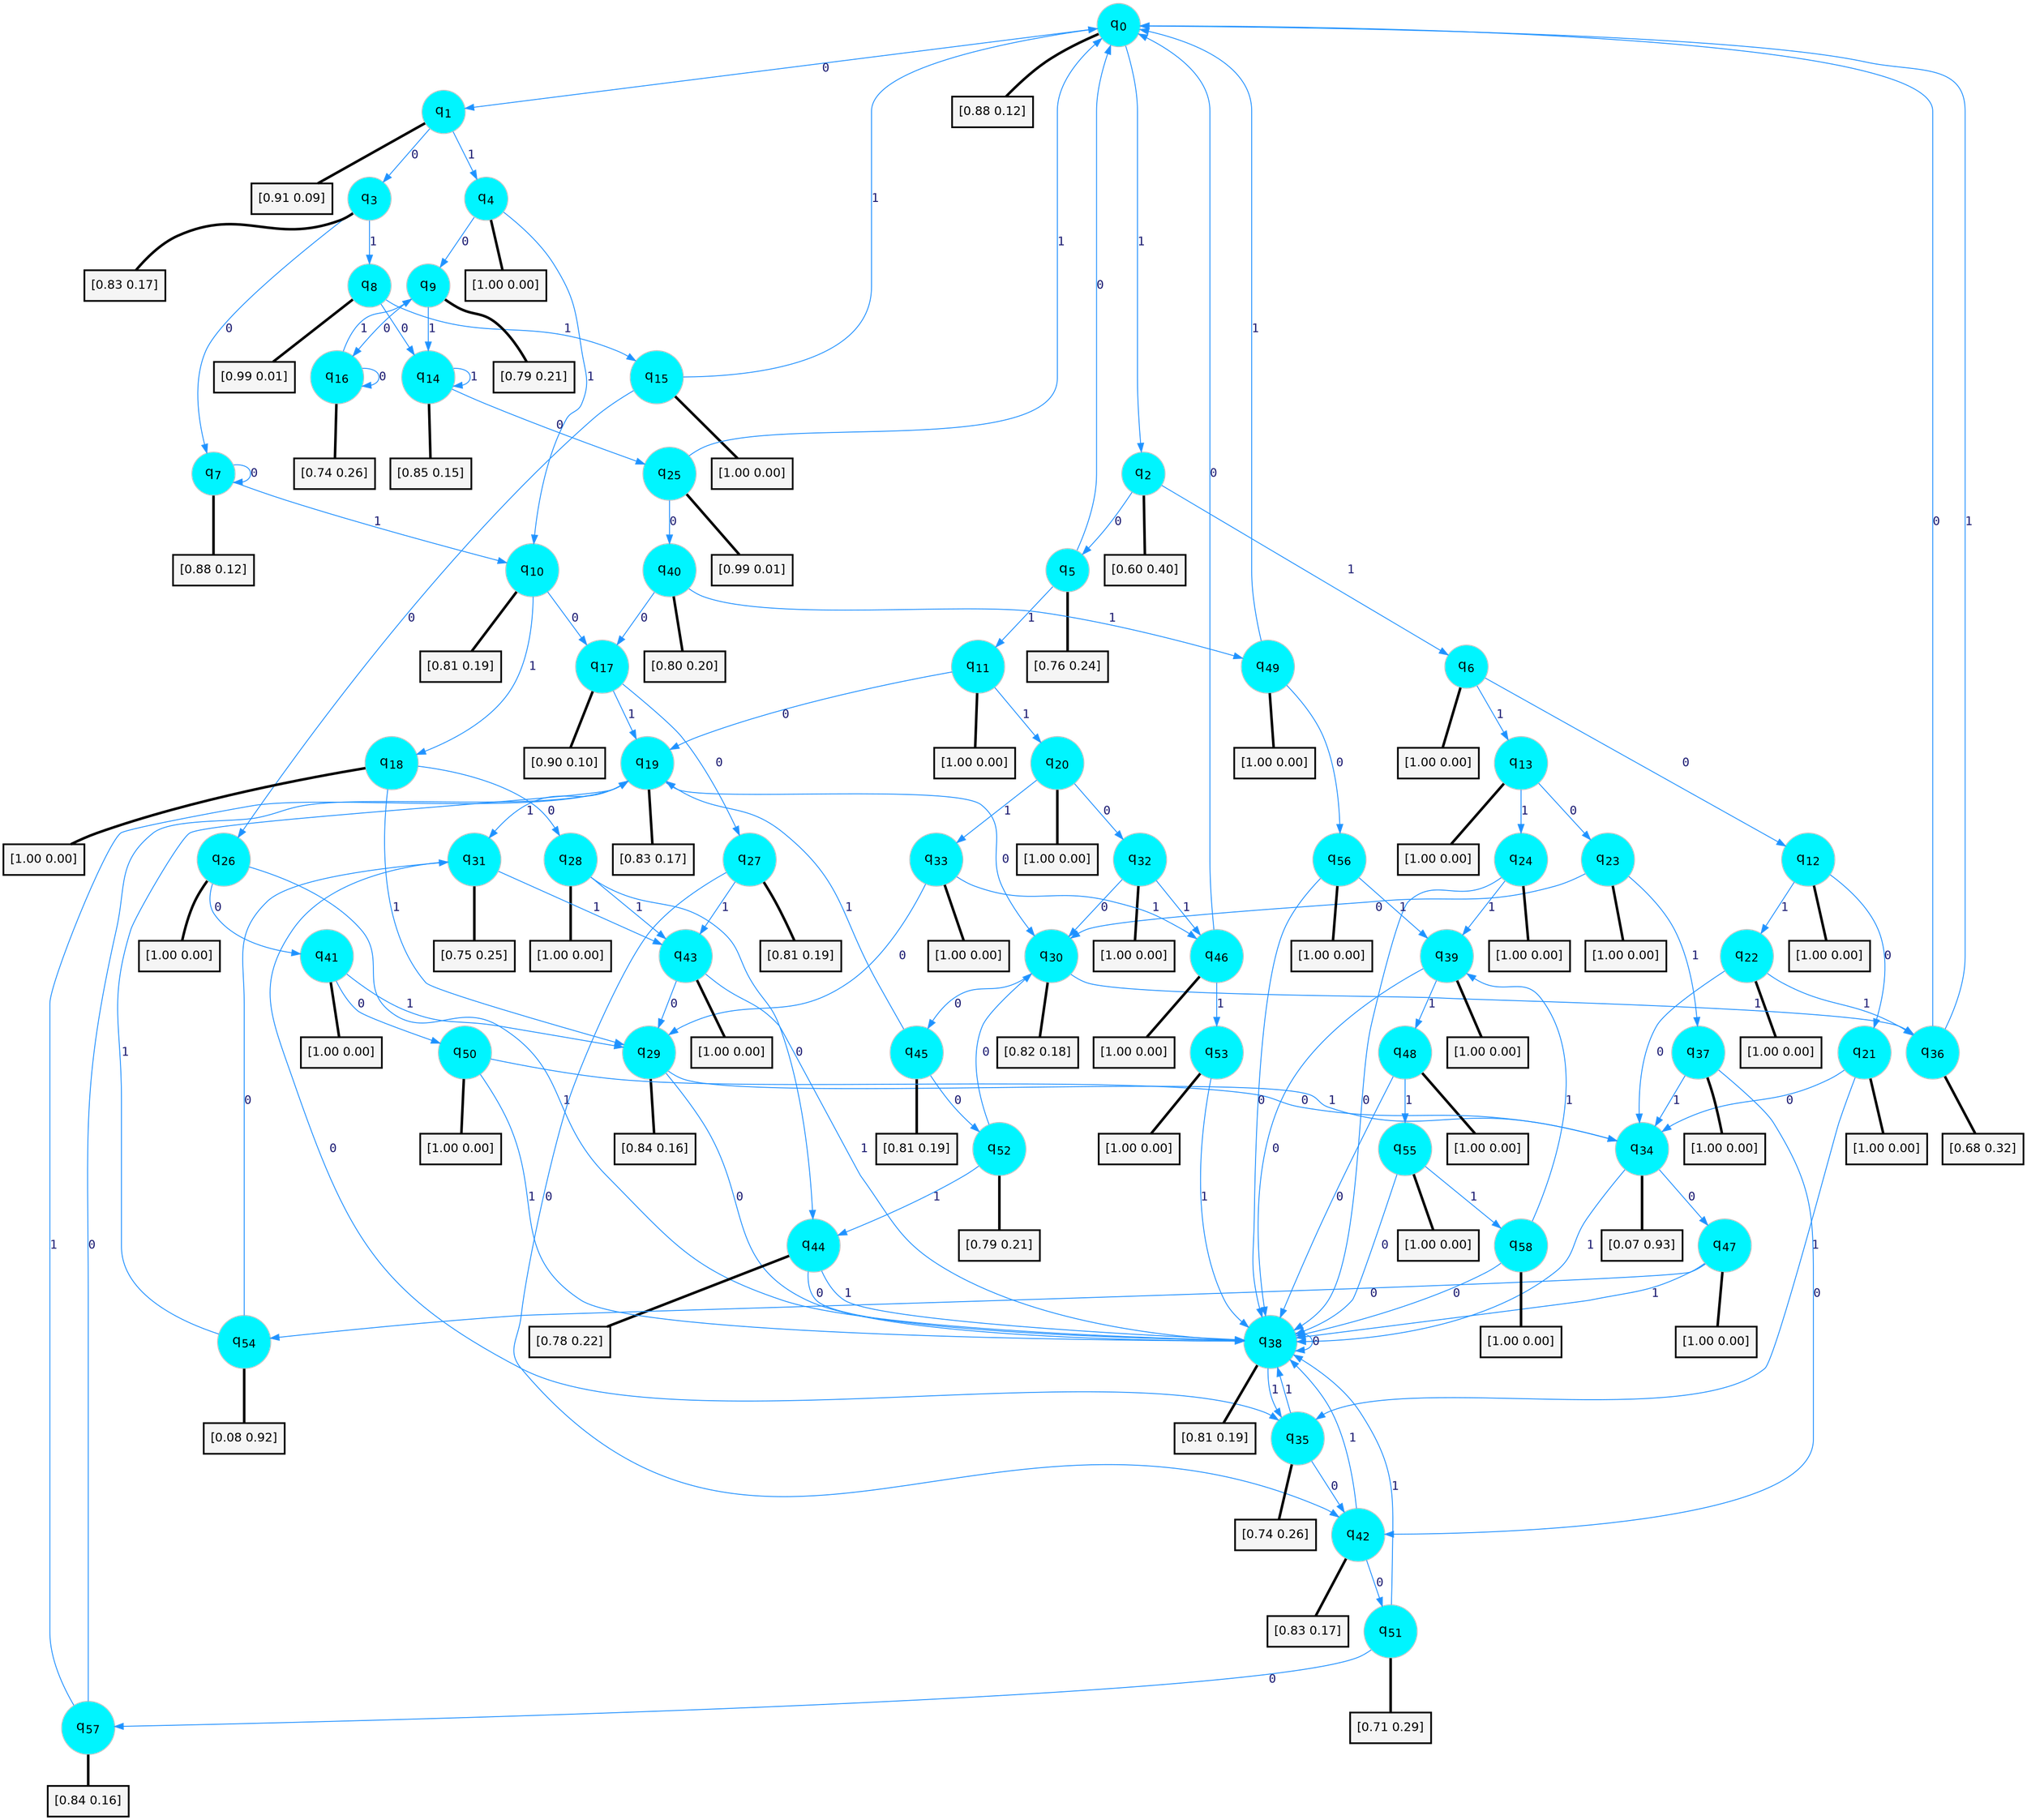 digraph G {
graph [
bgcolor=transparent, dpi=300, rankdir=TD, size="40,25"];
node [
color=gray, fillcolor=turquoise1, fontcolor=black, fontname=Helvetica, fontsize=16, fontweight=bold, shape=circle, style=filled];
edge [
arrowsize=1, color=dodgerblue1, fontcolor=midnightblue, fontname=courier, fontweight=bold, penwidth=1, style=solid, weight=20];
0[label=<q<SUB>0</SUB>>];
1[label=<q<SUB>1</SUB>>];
2[label=<q<SUB>2</SUB>>];
3[label=<q<SUB>3</SUB>>];
4[label=<q<SUB>4</SUB>>];
5[label=<q<SUB>5</SUB>>];
6[label=<q<SUB>6</SUB>>];
7[label=<q<SUB>7</SUB>>];
8[label=<q<SUB>8</SUB>>];
9[label=<q<SUB>9</SUB>>];
10[label=<q<SUB>10</SUB>>];
11[label=<q<SUB>11</SUB>>];
12[label=<q<SUB>12</SUB>>];
13[label=<q<SUB>13</SUB>>];
14[label=<q<SUB>14</SUB>>];
15[label=<q<SUB>15</SUB>>];
16[label=<q<SUB>16</SUB>>];
17[label=<q<SUB>17</SUB>>];
18[label=<q<SUB>18</SUB>>];
19[label=<q<SUB>19</SUB>>];
20[label=<q<SUB>20</SUB>>];
21[label=<q<SUB>21</SUB>>];
22[label=<q<SUB>22</SUB>>];
23[label=<q<SUB>23</SUB>>];
24[label=<q<SUB>24</SUB>>];
25[label=<q<SUB>25</SUB>>];
26[label=<q<SUB>26</SUB>>];
27[label=<q<SUB>27</SUB>>];
28[label=<q<SUB>28</SUB>>];
29[label=<q<SUB>29</SUB>>];
30[label=<q<SUB>30</SUB>>];
31[label=<q<SUB>31</SUB>>];
32[label=<q<SUB>32</SUB>>];
33[label=<q<SUB>33</SUB>>];
34[label=<q<SUB>34</SUB>>];
35[label=<q<SUB>35</SUB>>];
36[label=<q<SUB>36</SUB>>];
37[label=<q<SUB>37</SUB>>];
38[label=<q<SUB>38</SUB>>];
39[label=<q<SUB>39</SUB>>];
40[label=<q<SUB>40</SUB>>];
41[label=<q<SUB>41</SUB>>];
42[label=<q<SUB>42</SUB>>];
43[label=<q<SUB>43</SUB>>];
44[label=<q<SUB>44</SUB>>];
45[label=<q<SUB>45</SUB>>];
46[label=<q<SUB>46</SUB>>];
47[label=<q<SUB>47</SUB>>];
48[label=<q<SUB>48</SUB>>];
49[label=<q<SUB>49</SUB>>];
50[label=<q<SUB>50</SUB>>];
51[label=<q<SUB>51</SUB>>];
52[label=<q<SUB>52</SUB>>];
53[label=<q<SUB>53</SUB>>];
54[label=<q<SUB>54</SUB>>];
55[label=<q<SUB>55</SUB>>];
56[label=<q<SUB>56</SUB>>];
57[label=<q<SUB>57</SUB>>];
58[label=<q<SUB>58</SUB>>];
59[label="[0.88 0.12]", shape=box,fontcolor=black, fontname=Helvetica, fontsize=14, penwidth=2, fillcolor=whitesmoke,color=black];
60[label="[0.91 0.09]", shape=box,fontcolor=black, fontname=Helvetica, fontsize=14, penwidth=2, fillcolor=whitesmoke,color=black];
61[label="[0.60 0.40]", shape=box,fontcolor=black, fontname=Helvetica, fontsize=14, penwidth=2, fillcolor=whitesmoke,color=black];
62[label="[0.83 0.17]", shape=box,fontcolor=black, fontname=Helvetica, fontsize=14, penwidth=2, fillcolor=whitesmoke,color=black];
63[label="[1.00 0.00]", shape=box,fontcolor=black, fontname=Helvetica, fontsize=14, penwidth=2, fillcolor=whitesmoke,color=black];
64[label="[0.76 0.24]", shape=box,fontcolor=black, fontname=Helvetica, fontsize=14, penwidth=2, fillcolor=whitesmoke,color=black];
65[label="[1.00 0.00]", shape=box,fontcolor=black, fontname=Helvetica, fontsize=14, penwidth=2, fillcolor=whitesmoke,color=black];
66[label="[0.88 0.12]", shape=box,fontcolor=black, fontname=Helvetica, fontsize=14, penwidth=2, fillcolor=whitesmoke,color=black];
67[label="[0.99 0.01]", shape=box,fontcolor=black, fontname=Helvetica, fontsize=14, penwidth=2, fillcolor=whitesmoke,color=black];
68[label="[0.79 0.21]", shape=box,fontcolor=black, fontname=Helvetica, fontsize=14, penwidth=2, fillcolor=whitesmoke,color=black];
69[label="[0.81 0.19]", shape=box,fontcolor=black, fontname=Helvetica, fontsize=14, penwidth=2, fillcolor=whitesmoke,color=black];
70[label="[1.00 0.00]", shape=box,fontcolor=black, fontname=Helvetica, fontsize=14, penwidth=2, fillcolor=whitesmoke,color=black];
71[label="[1.00 0.00]", shape=box,fontcolor=black, fontname=Helvetica, fontsize=14, penwidth=2, fillcolor=whitesmoke,color=black];
72[label="[1.00 0.00]", shape=box,fontcolor=black, fontname=Helvetica, fontsize=14, penwidth=2, fillcolor=whitesmoke,color=black];
73[label="[0.85 0.15]", shape=box,fontcolor=black, fontname=Helvetica, fontsize=14, penwidth=2, fillcolor=whitesmoke,color=black];
74[label="[1.00 0.00]", shape=box,fontcolor=black, fontname=Helvetica, fontsize=14, penwidth=2, fillcolor=whitesmoke,color=black];
75[label="[0.74 0.26]", shape=box,fontcolor=black, fontname=Helvetica, fontsize=14, penwidth=2, fillcolor=whitesmoke,color=black];
76[label="[0.90 0.10]", shape=box,fontcolor=black, fontname=Helvetica, fontsize=14, penwidth=2, fillcolor=whitesmoke,color=black];
77[label="[1.00 0.00]", shape=box,fontcolor=black, fontname=Helvetica, fontsize=14, penwidth=2, fillcolor=whitesmoke,color=black];
78[label="[0.83 0.17]", shape=box,fontcolor=black, fontname=Helvetica, fontsize=14, penwidth=2, fillcolor=whitesmoke,color=black];
79[label="[1.00 0.00]", shape=box,fontcolor=black, fontname=Helvetica, fontsize=14, penwidth=2, fillcolor=whitesmoke,color=black];
80[label="[1.00 0.00]", shape=box,fontcolor=black, fontname=Helvetica, fontsize=14, penwidth=2, fillcolor=whitesmoke,color=black];
81[label="[1.00 0.00]", shape=box,fontcolor=black, fontname=Helvetica, fontsize=14, penwidth=2, fillcolor=whitesmoke,color=black];
82[label="[1.00 0.00]", shape=box,fontcolor=black, fontname=Helvetica, fontsize=14, penwidth=2, fillcolor=whitesmoke,color=black];
83[label="[1.00 0.00]", shape=box,fontcolor=black, fontname=Helvetica, fontsize=14, penwidth=2, fillcolor=whitesmoke,color=black];
84[label="[0.99 0.01]", shape=box,fontcolor=black, fontname=Helvetica, fontsize=14, penwidth=2, fillcolor=whitesmoke,color=black];
85[label="[1.00 0.00]", shape=box,fontcolor=black, fontname=Helvetica, fontsize=14, penwidth=2, fillcolor=whitesmoke,color=black];
86[label="[0.81 0.19]", shape=box,fontcolor=black, fontname=Helvetica, fontsize=14, penwidth=2, fillcolor=whitesmoke,color=black];
87[label="[1.00 0.00]", shape=box,fontcolor=black, fontname=Helvetica, fontsize=14, penwidth=2, fillcolor=whitesmoke,color=black];
88[label="[0.84 0.16]", shape=box,fontcolor=black, fontname=Helvetica, fontsize=14, penwidth=2, fillcolor=whitesmoke,color=black];
89[label="[0.82 0.18]", shape=box,fontcolor=black, fontname=Helvetica, fontsize=14, penwidth=2, fillcolor=whitesmoke,color=black];
90[label="[0.75 0.25]", shape=box,fontcolor=black, fontname=Helvetica, fontsize=14, penwidth=2, fillcolor=whitesmoke,color=black];
91[label="[1.00 0.00]", shape=box,fontcolor=black, fontname=Helvetica, fontsize=14, penwidth=2, fillcolor=whitesmoke,color=black];
92[label="[1.00 0.00]", shape=box,fontcolor=black, fontname=Helvetica, fontsize=14, penwidth=2, fillcolor=whitesmoke,color=black];
93[label="[0.07 0.93]", shape=box,fontcolor=black, fontname=Helvetica, fontsize=14, penwidth=2, fillcolor=whitesmoke,color=black];
94[label="[0.74 0.26]", shape=box,fontcolor=black, fontname=Helvetica, fontsize=14, penwidth=2, fillcolor=whitesmoke,color=black];
95[label="[0.68 0.32]", shape=box,fontcolor=black, fontname=Helvetica, fontsize=14, penwidth=2, fillcolor=whitesmoke,color=black];
96[label="[1.00 0.00]", shape=box,fontcolor=black, fontname=Helvetica, fontsize=14, penwidth=2, fillcolor=whitesmoke,color=black];
97[label="[0.81 0.19]", shape=box,fontcolor=black, fontname=Helvetica, fontsize=14, penwidth=2, fillcolor=whitesmoke,color=black];
98[label="[1.00 0.00]", shape=box,fontcolor=black, fontname=Helvetica, fontsize=14, penwidth=2, fillcolor=whitesmoke,color=black];
99[label="[0.80 0.20]", shape=box,fontcolor=black, fontname=Helvetica, fontsize=14, penwidth=2, fillcolor=whitesmoke,color=black];
100[label="[1.00 0.00]", shape=box,fontcolor=black, fontname=Helvetica, fontsize=14, penwidth=2, fillcolor=whitesmoke,color=black];
101[label="[0.83 0.17]", shape=box,fontcolor=black, fontname=Helvetica, fontsize=14, penwidth=2, fillcolor=whitesmoke,color=black];
102[label="[1.00 0.00]", shape=box,fontcolor=black, fontname=Helvetica, fontsize=14, penwidth=2, fillcolor=whitesmoke,color=black];
103[label="[0.78 0.22]", shape=box,fontcolor=black, fontname=Helvetica, fontsize=14, penwidth=2, fillcolor=whitesmoke,color=black];
104[label="[0.81 0.19]", shape=box,fontcolor=black, fontname=Helvetica, fontsize=14, penwidth=2, fillcolor=whitesmoke,color=black];
105[label="[1.00 0.00]", shape=box,fontcolor=black, fontname=Helvetica, fontsize=14, penwidth=2, fillcolor=whitesmoke,color=black];
106[label="[1.00 0.00]", shape=box,fontcolor=black, fontname=Helvetica, fontsize=14, penwidth=2, fillcolor=whitesmoke,color=black];
107[label="[1.00 0.00]", shape=box,fontcolor=black, fontname=Helvetica, fontsize=14, penwidth=2, fillcolor=whitesmoke,color=black];
108[label="[1.00 0.00]", shape=box,fontcolor=black, fontname=Helvetica, fontsize=14, penwidth=2, fillcolor=whitesmoke,color=black];
109[label="[1.00 0.00]", shape=box,fontcolor=black, fontname=Helvetica, fontsize=14, penwidth=2, fillcolor=whitesmoke,color=black];
110[label="[0.71 0.29]", shape=box,fontcolor=black, fontname=Helvetica, fontsize=14, penwidth=2, fillcolor=whitesmoke,color=black];
111[label="[0.79 0.21]", shape=box,fontcolor=black, fontname=Helvetica, fontsize=14, penwidth=2, fillcolor=whitesmoke,color=black];
112[label="[1.00 0.00]", shape=box,fontcolor=black, fontname=Helvetica, fontsize=14, penwidth=2, fillcolor=whitesmoke,color=black];
113[label="[0.08 0.92]", shape=box,fontcolor=black, fontname=Helvetica, fontsize=14, penwidth=2, fillcolor=whitesmoke,color=black];
114[label="[1.00 0.00]", shape=box,fontcolor=black, fontname=Helvetica, fontsize=14, penwidth=2, fillcolor=whitesmoke,color=black];
115[label="[1.00 0.00]", shape=box,fontcolor=black, fontname=Helvetica, fontsize=14, penwidth=2, fillcolor=whitesmoke,color=black];
116[label="[0.84 0.16]", shape=box,fontcolor=black, fontname=Helvetica, fontsize=14, penwidth=2, fillcolor=whitesmoke,color=black];
117[label="[1.00 0.00]", shape=box,fontcolor=black, fontname=Helvetica, fontsize=14, penwidth=2, fillcolor=whitesmoke,color=black];
0->1 [label=0];
0->2 [label=1];
0->59 [arrowhead=none, penwidth=3,color=black];
1->3 [label=0];
1->4 [label=1];
1->60 [arrowhead=none, penwidth=3,color=black];
2->5 [label=0];
2->6 [label=1];
2->61 [arrowhead=none, penwidth=3,color=black];
3->7 [label=0];
3->8 [label=1];
3->62 [arrowhead=none, penwidth=3,color=black];
4->9 [label=0];
4->10 [label=1];
4->63 [arrowhead=none, penwidth=3,color=black];
5->0 [label=0];
5->11 [label=1];
5->64 [arrowhead=none, penwidth=3,color=black];
6->12 [label=0];
6->13 [label=1];
6->65 [arrowhead=none, penwidth=3,color=black];
7->7 [label=0];
7->10 [label=1];
7->66 [arrowhead=none, penwidth=3,color=black];
8->14 [label=0];
8->15 [label=1];
8->67 [arrowhead=none, penwidth=3,color=black];
9->16 [label=0];
9->14 [label=1];
9->68 [arrowhead=none, penwidth=3,color=black];
10->17 [label=0];
10->18 [label=1];
10->69 [arrowhead=none, penwidth=3,color=black];
11->19 [label=0];
11->20 [label=1];
11->70 [arrowhead=none, penwidth=3,color=black];
12->21 [label=0];
12->22 [label=1];
12->71 [arrowhead=none, penwidth=3,color=black];
13->23 [label=0];
13->24 [label=1];
13->72 [arrowhead=none, penwidth=3,color=black];
14->25 [label=0];
14->14 [label=1];
14->73 [arrowhead=none, penwidth=3,color=black];
15->26 [label=0];
15->0 [label=1];
15->74 [arrowhead=none, penwidth=3,color=black];
16->16 [label=0];
16->9 [label=1];
16->75 [arrowhead=none, penwidth=3,color=black];
17->27 [label=0];
17->19 [label=1];
17->76 [arrowhead=none, penwidth=3,color=black];
18->28 [label=0];
18->29 [label=1];
18->77 [arrowhead=none, penwidth=3,color=black];
19->30 [label=0];
19->31 [label=1];
19->78 [arrowhead=none, penwidth=3,color=black];
20->32 [label=0];
20->33 [label=1];
20->79 [arrowhead=none, penwidth=3,color=black];
21->34 [label=0];
21->35 [label=1];
21->80 [arrowhead=none, penwidth=3,color=black];
22->34 [label=0];
22->36 [label=1];
22->81 [arrowhead=none, penwidth=3,color=black];
23->30 [label=0];
23->37 [label=1];
23->82 [arrowhead=none, penwidth=3,color=black];
24->38 [label=0];
24->39 [label=1];
24->83 [arrowhead=none, penwidth=3,color=black];
25->40 [label=0];
25->0 [label=1];
25->84 [arrowhead=none, penwidth=3,color=black];
26->41 [label=0];
26->38 [label=1];
26->85 [arrowhead=none, penwidth=3,color=black];
27->42 [label=0];
27->43 [label=1];
27->86 [arrowhead=none, penwidth=3,color=black];
28->44 [label=0];
28->43 [label=1];
28->87 [arrowhead=none, penwidth=3,color=black];
29->38 [label=0];
29->34 [label=1];
29->88 [arrowhead=none, penwidth=3,color=black];
30->45 [label=0];
30->36 [label=1];
30->89 [arrowhead=none, penwidth=3,color=black];
31->35 [label=0];
31->43 [label=1];
31->90 [arrowhead=none, penwidth=3,color=black];
32->30 [label=0];
32->46 [label=1];
32->91 [arrowhead=none, penwidth=3,color=black];
33->29 [label=0];
33->46 [label=1];
33->92 [arrowhead=none, penwidth=3,color=black];
34->47 [label=0];
34->38 [label=1];
34->93 [arrowhead=none, penwidth=3,color=black];
35->42 [label=0];
35->38 [label=1];
35->94 [arrowhead=none, penwidth=3,color=black];
36->0 [label=0];
36->0 [label=1];
36->95 [arrowhead=none, penwidth=3,color=black];
37->42 [label=0];
37->34 [label=1];
37->96 [arrowhead=none, penwidth=3,color=black];
38->38 [label=0];
38->35 [label=1];
38->97 [arrowhead=none, penwidth=3,color=black];
39->38 [label=0];
39->48 [label=1];
39->98 [arrowhead=none, penwidth=3,color=black];
40->17 [label=0];
40->49 [label=1];
40->99 [arrowhead=none, penwidth=3,color=black];
41->50 [label=0];
41->29 [label=1];
41->100 [arrowhead=none, penwidth=3,color=black];
42->51 [label=0];
42->38 [label=1];
42->101 [arrowhead=none, penwidth=3,color=black];
43->29 [label=0];
43->38 [label=1];
43->102 [arrowhead=none, penwidth=3,color=black];
44->38 [label=0];
44->38 [label=1];
44->103 [arrowhead=none, penwidth=3,color=black];
45->52 [label=0];
45->19 [label=1];
45->104 [arrowhead=none, penwidth=3,color=black];
46->0 [label=0];
46->53 [label=1];
46->105 [arrowhead=none, penwidth=3,color=black];
47->54 [label=0];
47->38 [label=1];
47->106 [arrowhead=none, penwidth=3,color=black];
48->38 [label=0];
48->55 [label=1];
48->107 [arrowhead=none, penwidth=3,color=black];
49->56 [label=0];
49->0 [label=1];
49->108 [arrowhead=none, penwidth=3,color=black];
50->34 [label=0];
50->38 [label=1];
50->109 [arrowhead=none, penwidth=3,color=black];
51->57 [label=0];
51->38 [label=1];
51->110 [arrowhead=none, penwidth=3,color=black];
52->30 [label=0];
52->44 [label=1];
52->111 [arrowhead=none, penwidth=3,color=black];
53->38 [label=1];
53->112 [arrowhead=none, penwidth=3,color=black];
54->31 [label=0];
54->19 [label=1];
54->113 [arrowhead=none, penwidth=3,color=black];
55->38 [label=0];
55->58 [label=1];
55->114 [arrowhead=none, penwidth=3,color=black];
56->38 [label=0];
56->39 [label=1];
56->115 [arrowhead=none, penwidth=3,color=black];
57->19 [label=0];
57->19 [label=1];
57->116 [arrowhead=none, penwidth=3,color=black];
58->38 [label=0];
58->39 [label=1];
58->117 [arrowhead=none, penwidth=3,color=black];
}

